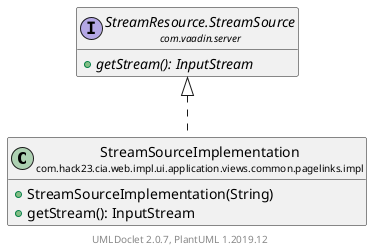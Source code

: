 @startuml
    set namespaceSeparator none
    hide empty fields
    hide empty methods

    class "<size:14>StreamSourceImplementation\n<size:10>com.hack23.cia.web.impl.ui.application.views.common.pagelinks.impl" as com.hack23.cia.web.impl.ui.application.views.common.pagelinks.impl.StreamSourceImplementation [[StreamSourceImplementation.html]] {
        +StreamSourceImplementation(String)
        +getStream(): InputStream
    }

    interface "<size:14>StreamResource.StreamSource\n<size:10>com.vaadin.server" as com.vaadin.server.StreamResource.StreamSource {
        {abstract} +getStream(): InputStream
    }

    com.vaadin.server.StreamResource.StreamSource <|.. com.hack23.cia.web.impl.ui.application.views.common.pagelinks.impl.StreamSourceImplementation

    center footer UMLDoclet 2.0.7, PlantUML 1.2019.12
@enduml
